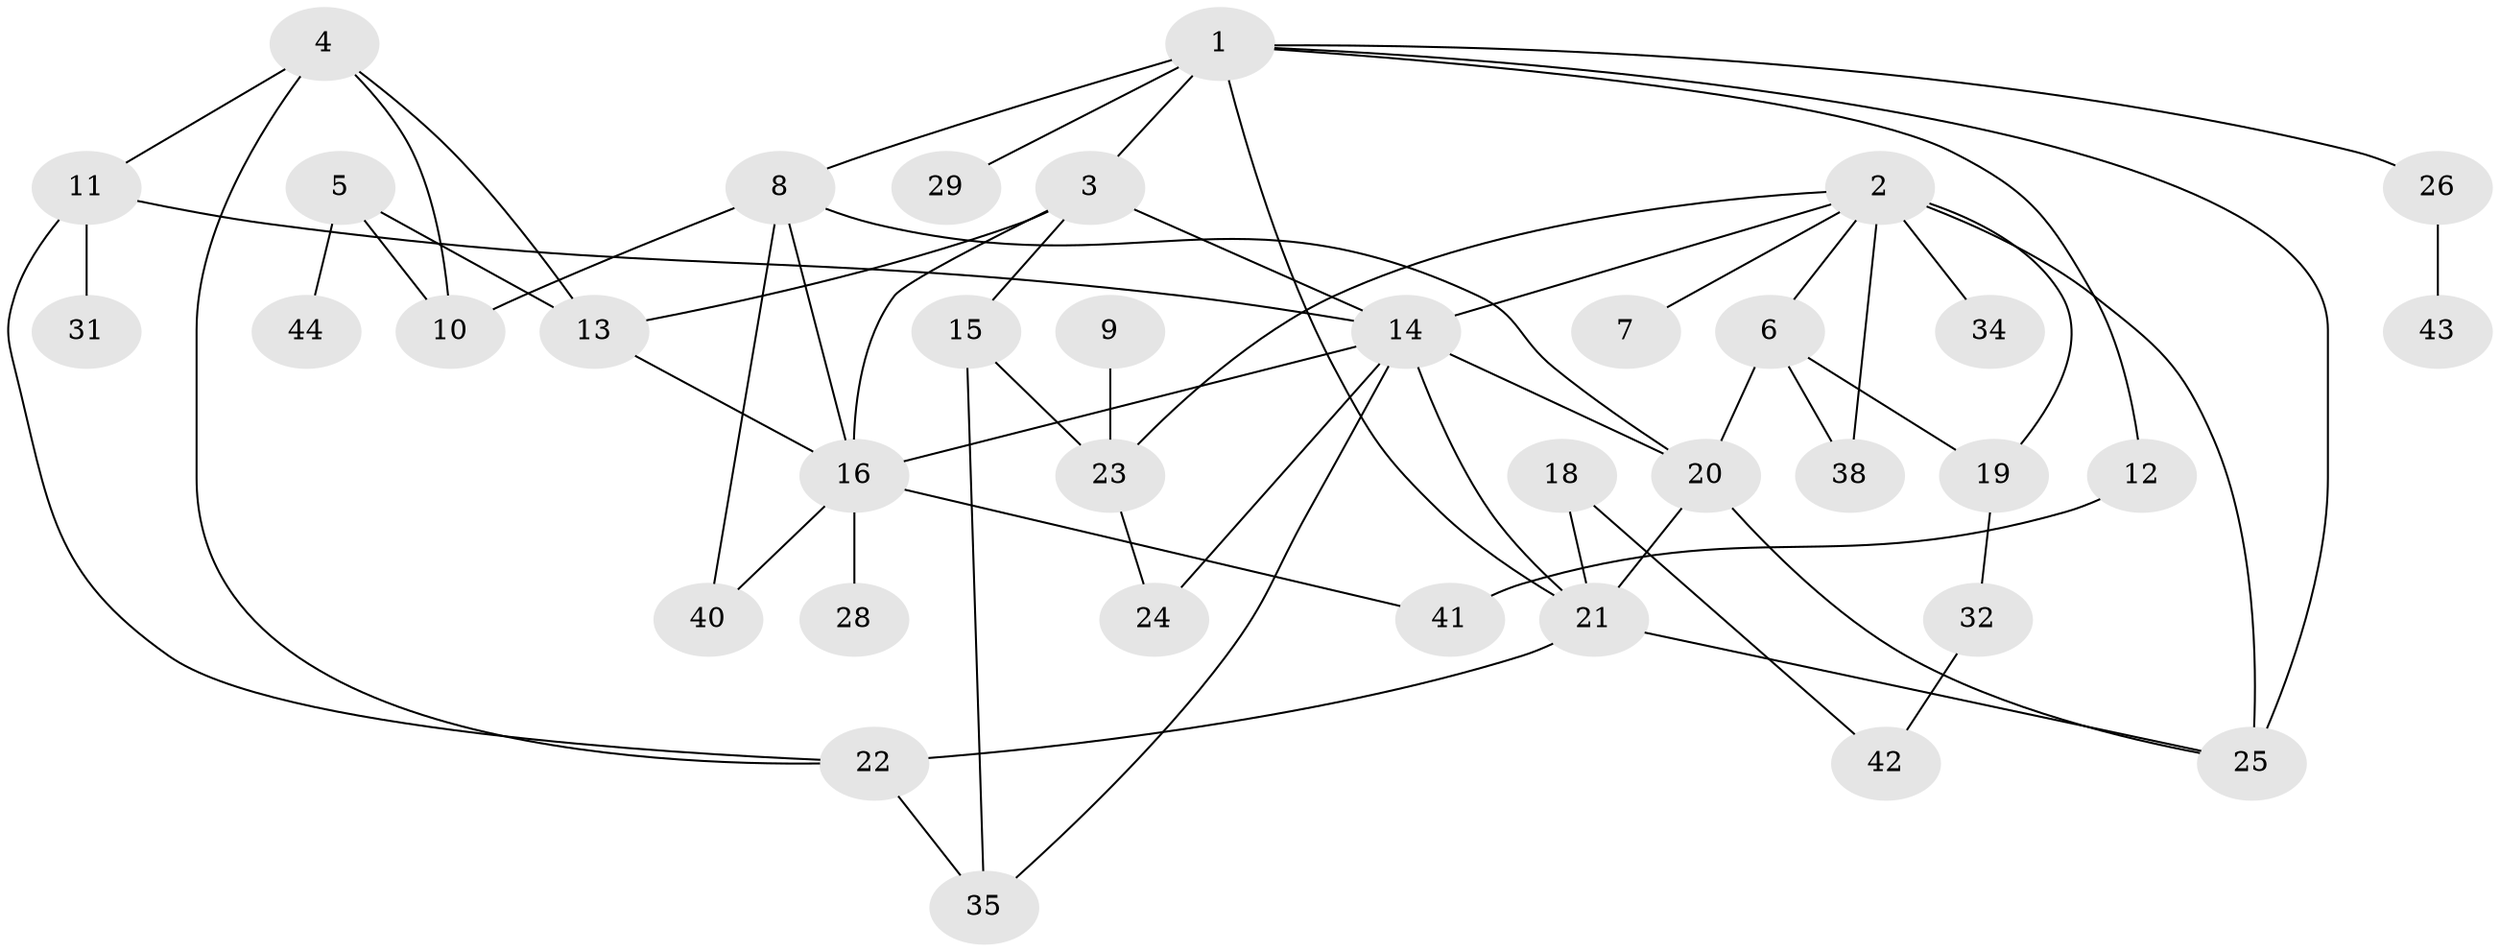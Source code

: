 // original degree distribution, {5: 0.08235294117647059, 2: 0.2235294117647059, 3: 0.25882352941176473, 4: 0.09411764705882353, 1: 0.2235294117647059, 6: 0.03529411764705882, 0: 0.08235294117647059}
// Generated by graph-tools (version 1.1) at 2025/33/03/09/25 02:33:53]
// undirected, 37 vertices, 60 edges
graph export_dot {
graph [start="1"]
  node [color=gray90,style=filled];
  1;
  2;
  3;
  4;
  5;
  6;
  7;
  8;
  9;
  10;
  11;
  12;
  13;
  14;
  15;
  16;
  18;
  19;
  20;
  21;
  22;
  23;
  24;
  25;
  26;
  28;
  29;
  31;
  32;
  34;
  35;
  38;
  40;
  41;
  42;
  43;
  44;
  1 -- 3 [weight=1.0];
  1 -- 8 [weight=1.0];
  1 -- 12 [weight=1.0];
  1 -- 21 [weight=1.0];
  1 -- 25 [weight=1.0];
  1 -- 26 [weight=1.0];
  1 -- 29 [weight=1.0];
  2 -- 6 [weight=1.0];
  2 -- 7 [weight=1.0];
  2 -- 14 [weight=1.0];
  2 -- 19 [weight=1.0];
  2 -- 23 [weight=1.0];
  2 -- 25 [weight=2.0];
  2 -- 34 [weight=1.0];
  2 -- 38 [weight=1.0];
  3 -- 13 [weight=1.0];
  3 -- 14 [weight=1.0];
  3 -- 15 [weight=1.0];
  3 -- 16 [weight=1.0];
  4 -- 10 [weight=1.0];
  4 -- 11 [weight=1.0];
  4 -- 13 [weight=1.0];
  4 -- 22 [weight=1.0];
  5 -- 10 [weight=1.0];
  5 -- 13 [weight=1.0];
  5 -- 44 [weight=1.0];
  6 -- 19 [weight=1.0];
  6 -- 20 [weight=1.0];
  6 -- 38 [weight=1.0];
  8 -- 10 [weight=1.0];
  8 -- 16 [weight=1.0];
  8 -- 20 [weight=1.0];
  8 -- 40 [weight=1.0];
  9 -- 23 [weight=1.0];
  11 -- 14 [weight=1.0];
  11 -- 22 [weight=1.0];
  11 -- 31 [weight=1.0];
  12 -- 41 [weight=1.0];
  13 -- 16 [weight=1.0];
  14 -- 16 [weight=1.0];
  14 -- 20 [weight=1.0];
  14 -- 21 [weight=1.0];
  14 -- 24 [weight=1.0];
  14 -- 35 [weight=1.0];
  15 -- 23 [weight=1.0];
  15 -- 35 [weight=1.0];
  16 -- 28 [weight=1.0];
  16 -- 40 [weight=1.0];
  16 -- 41 [weight=1.0];
  18 -- 21 [weight=1.0];
  18 -- 42 [weight=1.0];
  19 -- 32 [weight=1.0];
  20 -- 21 [weight=1.0];
  20 -- 25 [weight=1.0];
  21 -- 22 [weight=2.0];
  21 -- 25 [weight=1.0];
  22 -- 35 [weight=1.0];
  23 -- 24 [weight=1.0];
  26 -- 43 [weight=1.0];
  32 -- 42 [weight=1.0];
}
